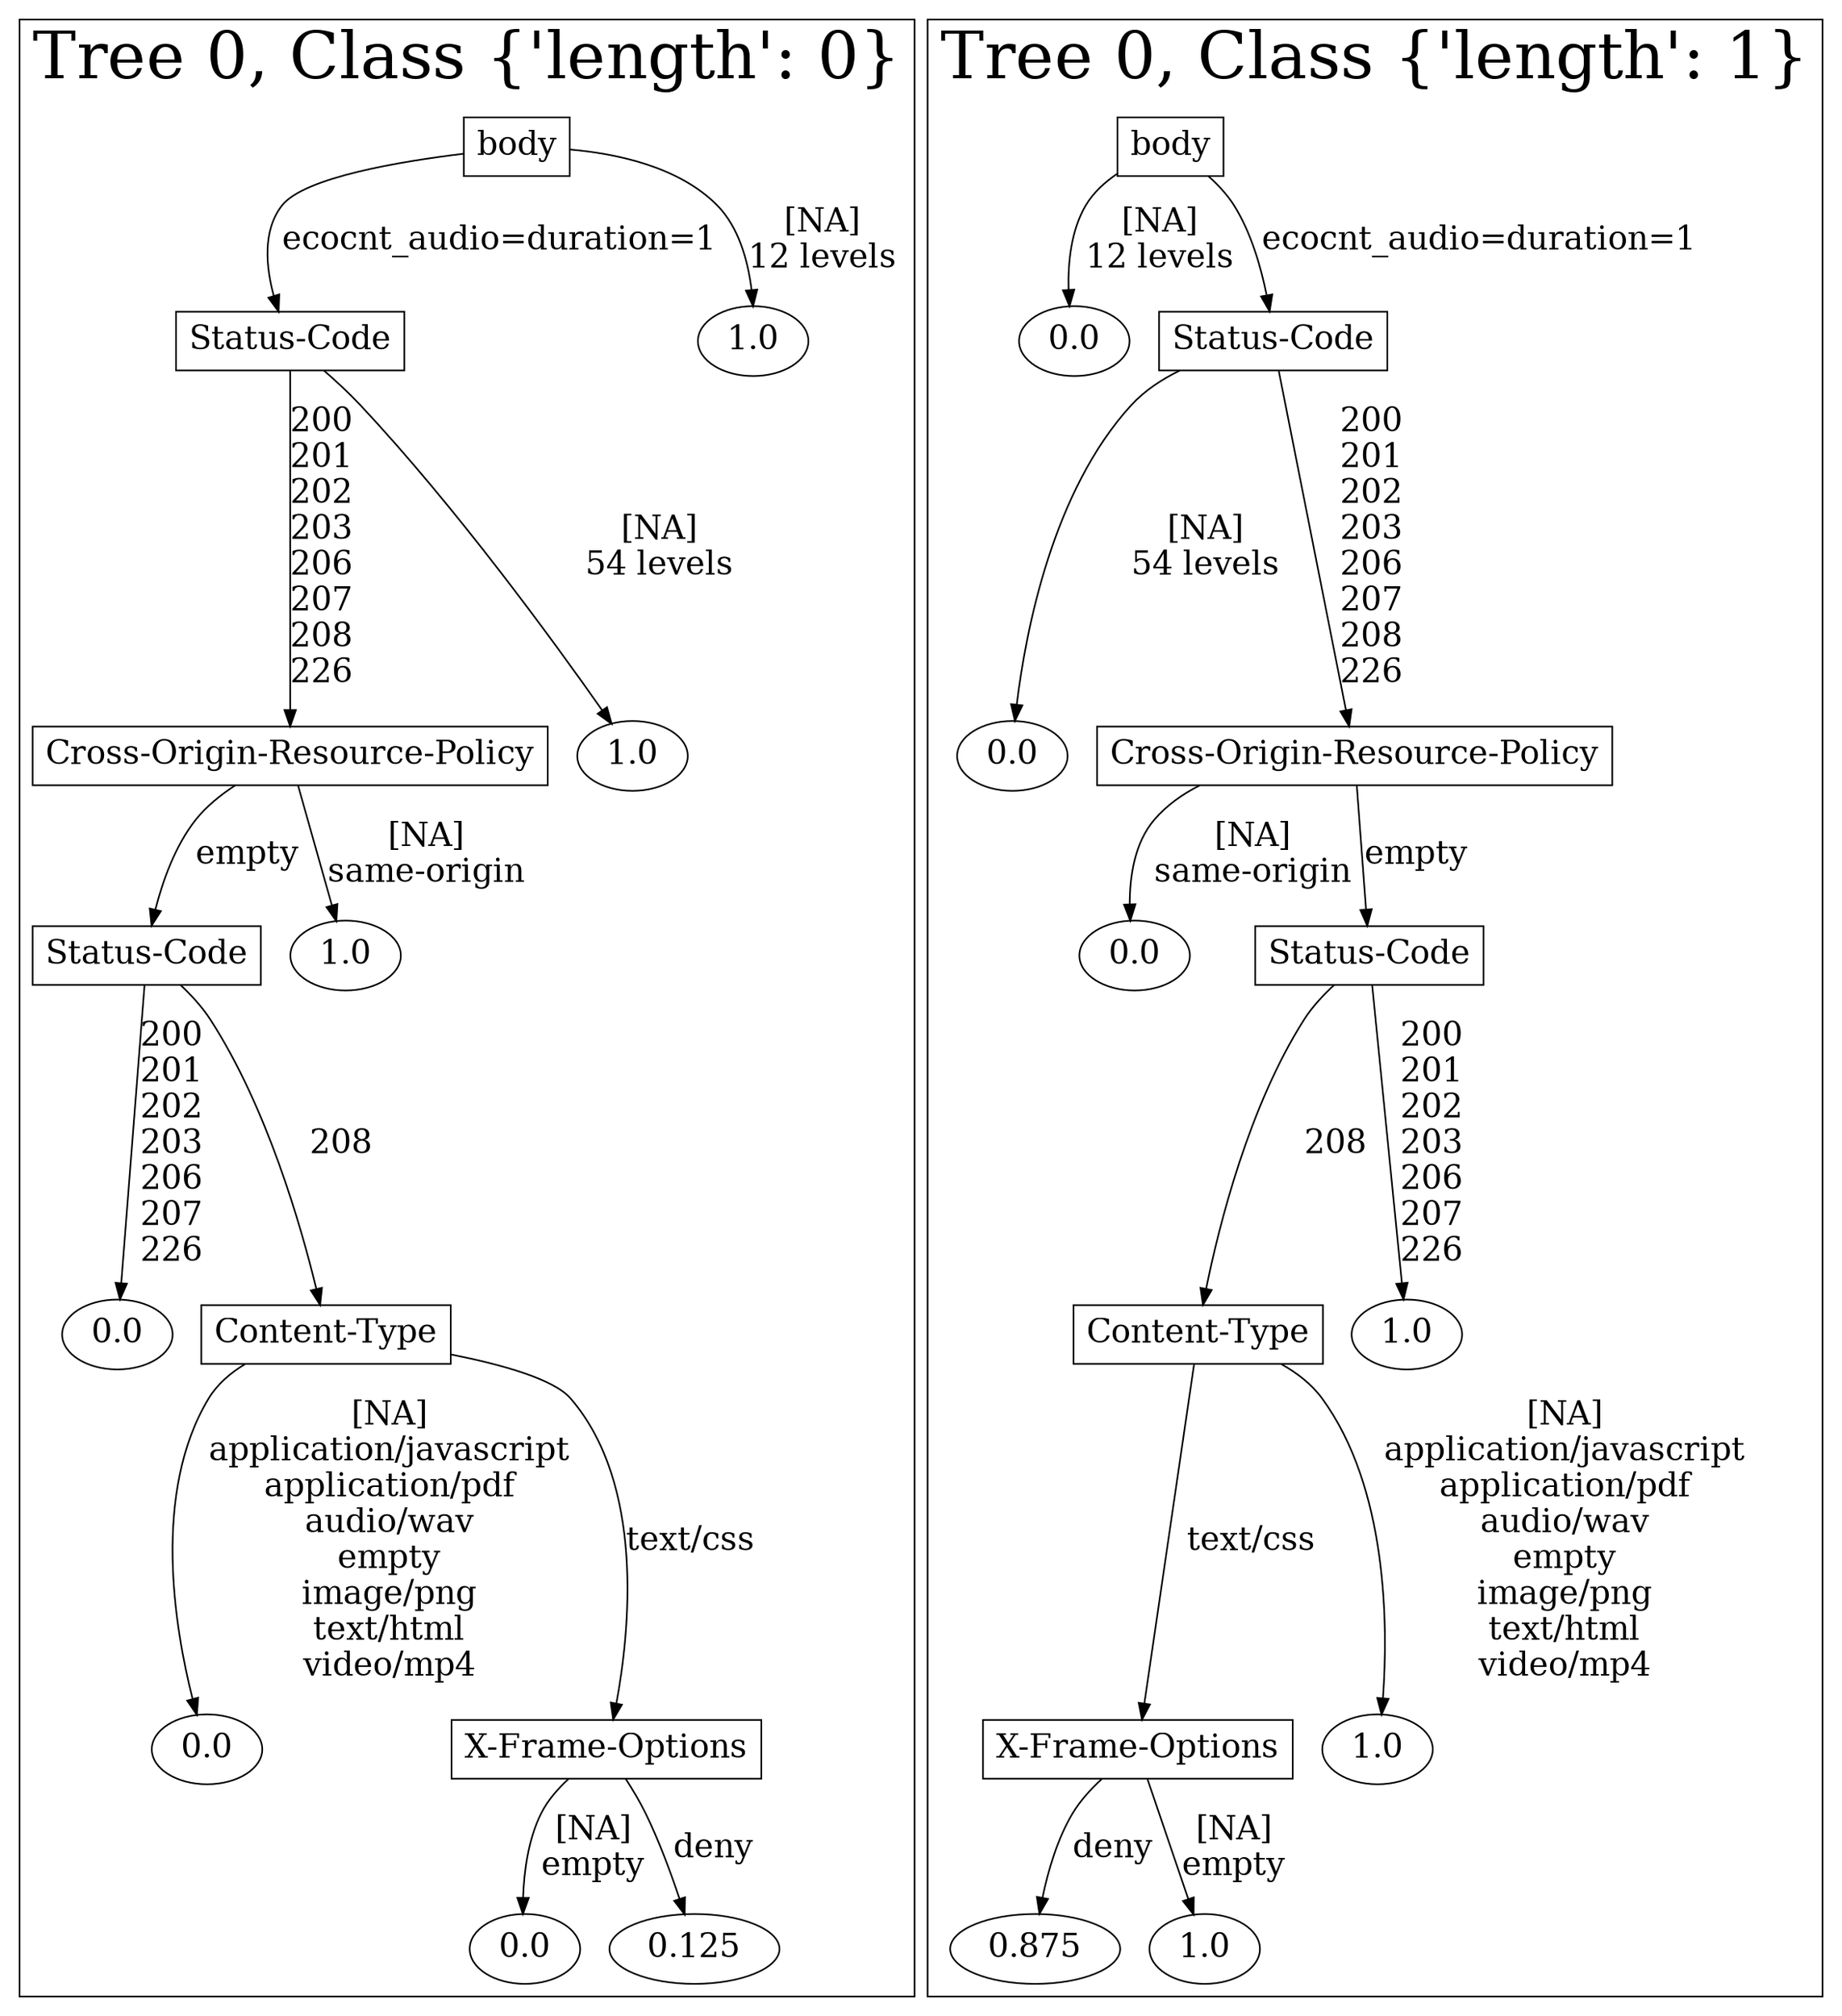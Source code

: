 /*
Generated by:
    http://https://github.com/h2oai/h2o-3/tree/master/h2o-genmodel/src/main/java/hex/genmodel/tools/PrintMojo.java
*/

/*
On a mac:

$ brew install graphviz
$ dot -Tpng file.gv -o file.png
$ open file.png
*/

digraph G {

subgraph cluster_0 {
/* Nodes */

/* Level 0 */
{
"SG_0_Node_0" [shape=box, fontsize=20, label="body"]
}

/* Level 1 */
{
"SG_0_Node_1" [shape=box, fontsize=20, label="Status-Code"]
"SG_0_Node_7" [fontsize=20, label="1.0"]
}

/* Level 2 */
{
"SG_0_Node_2" [shape=box, fontsize=20, label="Cross-Origin-Resource-Policy"]
"SG_0_Node_8" [fontsize=20, label="1.0"]
}

/* Level 3 */
{
"SG_0_Node_3" [shape=box, fontsize=20, label="Status-Code"]
"SG_0_Node_9" [fontsize=20, label="1.0"]
}

/* Level 4 */
{
"SG_0_Node_10" [fontsize=20, label="0.0"]
"SG_0_Node_4" [shape=box, fontsize=20, label="Content-Type"]
}

/* Level 5 */
{
"SG_0_Node_11" [fontsize=20, label="0.0"]
"SG_0_Node_5" [shape=box, fontsize=20, label="X-Frame-Options"]
}

/* Level 6 */
{
"SG_0_Node_12" [fontsize=20, label="0.0"]
"SG_0_Node_13" [fontsize=20, label="0.125"]
}

/* Edges */
"SG_0_Node_0" -> "SG_0_Node_1" [fontsize=20, label="ecocnt_audio=duration=1
"]
"SG_0_Node_0" -> "SG_0_Node_7" [fontsize=20, label="[NA]
12 levels
"]
"SG_0_Node_1" -> "SG_0_Node_2" [fontsize=20, label="200
201
202
203
206
207
208
226
"]
"SG_0_Node_1" -> "SG_0_Node_8" [fontsize=20, label="[NA]
54 levels
"]
"SG_0_Node_2" -> "SG_0_Node_3" [fontsize=20, label="empty
"]
"SG_0_Node_2" -> "SG_0_Node_9" [fontsize=20, label="[NA]
same-origin
"]
"SG_0_Node_3" -> "SG_0_Node_10" [fontsize=20, label="200
201
202
203
206
207
226
"]
"SG_0_Node_3" -> "SG_0_Node_4" [fontsize=20, label="208
"]
"SG_0_Node_4" -> "SG_0_Node_11" [fontsize=20, label="[NA]
application/javascript
application/pdf
audio/wav
empty
image/png
text/html
video/mp4
"]
"SG_0_Node_4" -> "SG_0_Node_5" [fontsize=20, label="text/css
"]
"SG_0_Node_5" -> "SG_0_Node_12" [fontsize=20, label="[NA]
empty
"]
"SG_0_Node_5" -> "SG_0_Node_13" [fontsize=20, label="deny
"]

fontsize=40
label="Tree 0, Class {'length': 0}"
}

subgraph cluster_1 {
/* Nodes */

/* Level 0 */
{
"SG_1_Node_0" [shape=box, fontsize=20, label="body"]
}

/* Level 1 */
{
"SG_1_Node_7" [fontsize=20, label="0.0"]
"SG_1_Node_1" [shape=box, fontsize=20, label="Status-Code"]
}

/* Level 2 */
{
"SG_1_Node_8" [fontsize=20, label="0.0"]
"SG_1_Node_2" [shape=box, fontsize=20, label="Cross-Origin-Resource-Policy"]
}

/* Level 3 */
{
"SG_1_Node_9" [fontsize=20, label="0.0"]
"SG_1_Node_3" [shape=box, fontsize=20, label="Status-Code"]
}

/* Level 4 */
{
"SG_1_Node_4" [shape=box, fontsize=20, label="Content-Type"]
"SG_1_Node_10" [fontsize=20, label="1.0"]
}

/* Level 5 */
{
"SG_1_Node_5" [shape=box, fontsize=20, label="X-Frame-Options"]
"SG_1_Node_11" [fontsize=20, label="1.0"]
}

/* Level 6 */
{
"SG_1_Node_12" [fontsize=20, label="0.875"]
"SG_1_Node_13" [fontsize=20, label="1.0"]
}

/* Edges */
"SG_1_Node_0" -> "SG_1_Node_7" [fontsize=20, label="[NA]
12 levels
"]
"SG_1_Node_0" -> "SG_1_Node_1" [fontsize=20, label="ecocnt_audio=duration=1
"]
"SG_1_Node_1" -> "SG_1_Node_8" [fontsize=20, label="[NA]
54 levels
"]
"SG_1_Node_1" -> "SG_1_Node_2" [fontsize=20, label="200
201
202
203
206
207
208
226
"]
"SG_1_Node_2" -> "SG_1_Node_9" [fontsize=20, label="[NA]
same-origin
"]
"SG_1_Node_2" -> "SG_1_Node_3" [fontsize=20, label="empty
"]
"SG_1_Node_3" -> "SG_1_Node_4" [fontsize=20, label="208
"]
"SG_1_Node_3" -> "SG_1_Node_10" [fontsize=20, label="200
201
202
203
206
207
226
"]
"SG_1_Node_4" -> "SG_1_Node_5" [fontsize=20, label="text/css
"]
"SG_1_Node_4" -> "SG_1_Node_11" [fontsize=20, label="[NA]
application/javascript
application/pdf
audio/wav
empty
image/png
text/html
video/mp4
"]
"SG_1_Node_5" -> "SG_1_Node_12" [fontsize=20, label="deny
"]
"SG_1_Node_5" -> "SG_1_Node_13" [fontsize=20, label="[NA]
empty
"]

fontsize=40
label="Tree 0, Class {'length': 1}"
}

}

